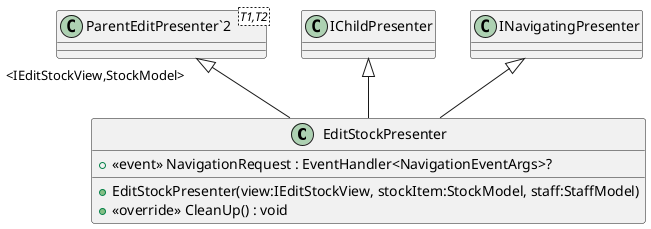 @startuml
class EditStockPresenter {
    +  <<event>> NavigationRequest : EventHandler<NavigationEventArgs>? 
    + EditStockPresenter(view:IEditStockView, stockItem:StockModel, staff:StaffModel)
    + <<override>> CleanUp() : void
}
class "ParentEditPresenter`2"<T1,T2> {
}
"ParentEditPresenter`2" "<IEditStockView,StockModel>" <|-- EditStockPresenter
IChildPresenter <|-- EditStockPresenter
INavigatingPresenter <|-- EditStockPresenter
@enduml
